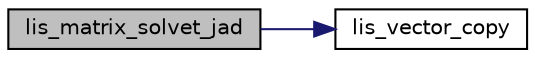 digraph "lis_matrix_solvet_jad"
{
  edge [fontname="Helvetica",fontsize="10",labelfontname="Helvetica",labelfontsize="10"];
  node [fontname="Helvetica",fontsize="10",shape=record];
  rankdir="LR";
  Node14605 [label="lis_matrix_solvet_jad",height=0.2,width=0.4,color="black", fillcolor="grey75", style="filled", fontcolor="black"];
  Node14605 -> Node14606 [color="midnightblue",fontsize="10",style="solid",fontname="Helvetica"];
  Node14606 [label="lis_vector_copy",height=0.2,width=0.4,color="black", fillcolor="white", style="filled",URL="$d3/d33/lis_8h.html#abff0c4f94df1aa3723b22c7cb1725916"];
}
